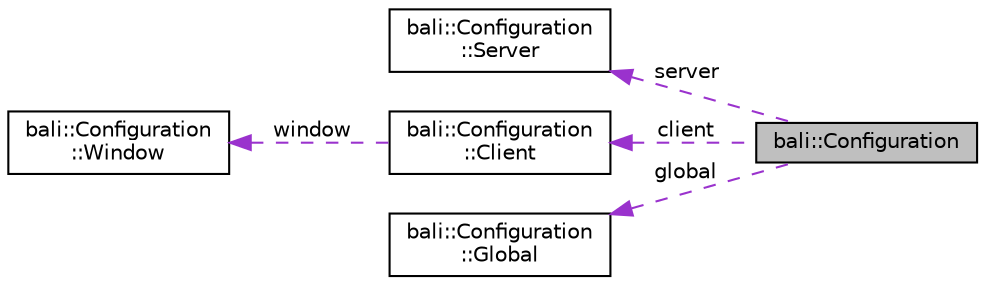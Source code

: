 digraph "bali::Configuration"
{
  edge [fontname="Helvetica",fontsize="10",labelfontname="Helvetica",labelfontsize="10"];
  node [fontname="Helvetica",fontsize="10",shape=record];
  rankdir="LR";
  Node1 [label="bali::Configuration",height=0.2,width=0.4,color="black", fillcolor="grey75", style="filled" fontcolor="black"];
  Node2 -> Node1 [dir="back",color="darkorchid3",fontsize="10",style="dashed",label=" server" ,fontname="Helvetica"];
  Node2 [label="bali::Configuration\l::Server",height=0.2,width=0.4,color="black", fillcolor="white", style="filled",URL="$structbali_1_1_configuration_1_1_server.html"];
  Node3 -> Node1 [dir="back",color="darkorchid3",fontsize="10",style="dashed",label=" client" ,fontname="Helvetica"];
  Node3 [label="bali::Configuration\l::Client",height=0.2,width=0.4,color="black", fillcolor="white", style="filled",URL="$structbali_1_1_configuration_1_1_client.html"];
  Node4 -> Node3 [dir="back",color="darkorchid3",fontsize="10",style="dashed",label=" window" ,fontname="Helvetica"];
  Node4 [label="bali::Configuration\l::Window",height=0.2,width=0.4,color="black", fillcolor="white", style="filled",URL="$structbali_1_1_configuration_1_1_window.html"];
  Node5 -> Node1 [dir="back",color="darkorchid3",fontsize="10",style="dashed",label=" global" ,fontname="Helvetica"];
  Node5 [label="bali::Configuration\l::Global",height=0.2,width=0.4,color="black", fillcolor="white", style="filled",URL="$structbali_1_1_configuration_1_1_global.html"];
}
